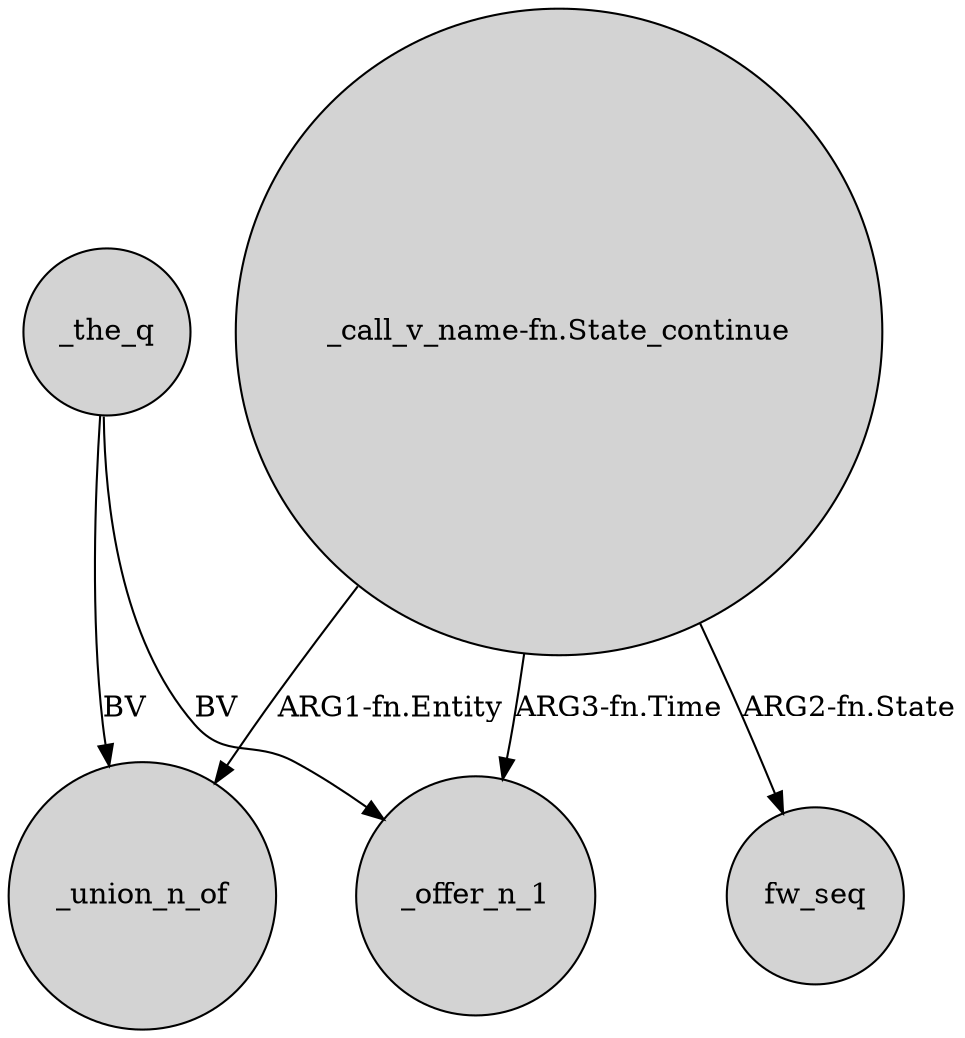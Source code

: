 digraph {
	node [shape=circle style=filled]
	_the_q -> _union_n_of [label=BV]
	"_call_v_name-fn.State_continue" -> _offer_n_1 [label="ARG3-fn.Time"]
	_the_q -> _offer_n_1 [label=BV]
	"_call_v_name-fn.State_continue" -> _union_n_of [label="ARG1-fn.Entity"]
	"_call_v_name-fn.State_continue" -> fw_seq [label="ARG2-fn.State"]
}
